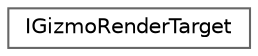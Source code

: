digraph "Graphical Class Hierarchy"
{
 // INTERACTIVE_SVG=YES
 // LATEX_PDF_SIZE
  bgcolor="transparent";
  edge [fontname=Helvetica,fontsize=10,labelfontname=Helvetica,labelfontsize=10];
  node [fontname=Helvetica,fontsize=10,shape=box,height=0.2,width=0.4];
  rankdir="LR";
  Node0 [id="Node000000",label="IGizmoRenderTarget",height=0.2,width=0.4,color="grey40", fillcolor="white", style="filled",URL="$d8/d65/classIGizmoRenderTarget.html",tooltip="UGizmoRenderTarget is an interface used to provide rendering of a target."];
}

